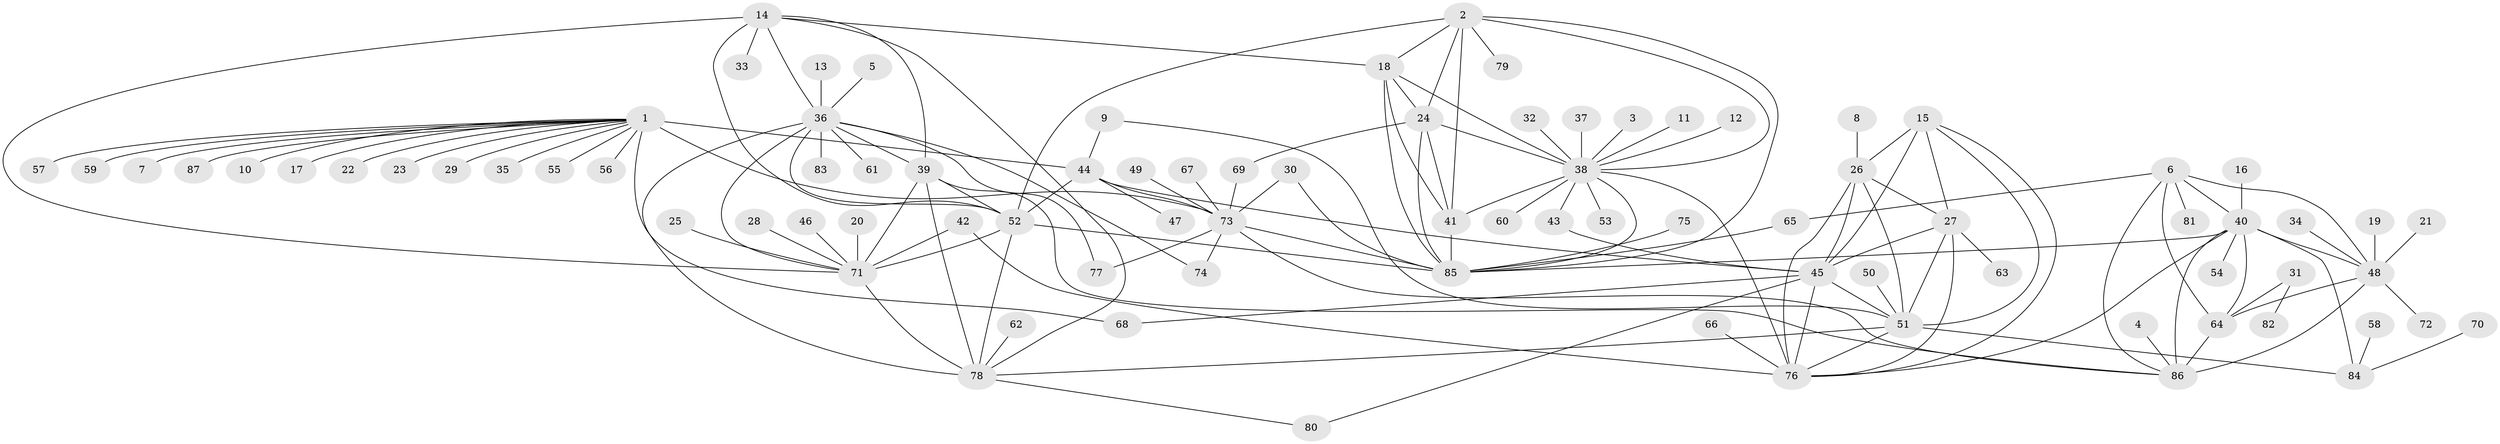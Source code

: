 // original degree distribution, {9: 0.05555555555555555, 12: 0.020833333333333332, 8: 0.06944444444444445, 11: 0.020833333333333332, 7: 0.027777777777777776, 13: 0.006944444444444444, 16: 0.013888888888888888, 14: 0.006944444444444444, 6: 0.006944444444444444, 10: 0.013888888888888888, 2: 0.1597222222222222, 1: 0.5763888888888888, 5: 0.006944444444444444, 3: 0.013888888888888888}
// Generated by graph-tools (version 1.1) at 2025/37/03/04/25 23:37:49]
// undirected, 87 vertices, 142 edges
graph export_dot {
  node [color=gray90,style=filled];
  1;
  2;
  3;
  4;
  5;
  6;
  7;
  8;
  9;
  10;
  11;
  12;
  13;
  14;
  15;
  16;
  17;
  18;
  19;
  20;
  21;
  22;
  23;
  24;
  25;
  26;
  27;
  28;
  29;
  30;
  31;
  32;
  33;
  34;
  35;
  36;
  37;
  38;
  39;
  40;
  41;
  42;
  43;
  44;
  45;
  46;
  47;
  48;
  49;
  50;
  51;
  52;
  53;
  54;
  55;
  56;
  57;
  58;
  59;
  60;
  61;
  62;
  63;
  64;
  65;
  66;
  67;
  68;
  69;
  70;
  71;
  72;
  73;
  74;
  75;
  76;
  77;
  78;
  79;
  80;
  81;
  82;
  83;
  84;
  85;
  86;
  87;
  1 -- 7 [weight=1.0];
  1 -- 10 [weight=1.0];
  1 -- 17 [weight=1.0];
  1 -- 22 [weight=1.0];
  1 -- 23 [weight=1.0];
  1 -- 29 [weight=1.0];
  1 -- 35 [weight=1.0];
  1 -- 44 [weight=8.0];
  1 -- 55 [weight=1.0];
  1 -- 56 [weight=1.0];
  1 -- 57 [weight=1.0];
  1 -- 59 [weight=1.0];
  1 -- 68 [weight=1.0];
  1 -- 73 [weight=4.0];
  1 -- 87 [weight=1.0];
  2 -- 18 [weight=1.0];
  2 -- 24 [weight=1.0];
  2 -- 38 [weight=1.0];
  2 -- 41 [weight=2.0];
  2 -- 52 [weight=1.0];
  2 -- 79 [weight=1.0];
  2 -- 85 [weight=1.0];
  3 -- 38 [weight=1.0];
  4 -- 86 [weight=1.0];
  5 -- 36 [weight=1.0];
  6 -- 40 [weight=1.0];
  6 -- 48 [weight=2.0];
  6 -- 64 [weight=1.0];
  6 -- 65 [weight=1.0];
  6 -- 81 [weight=1.0];
  6 -- 86 [weight=2.0];
  8 -- 26 [weight=1.0];
  9 -- 44 [weight=1.0];
  9 -- 51 [weight=1.0];
  11 -- 38 [weight=1.0];
  12 -- 38 [weight=1.0];
  13 -- 36 [weight=1.0];
  14 -- 18 [weight=1.0];
  14 -- 33 [weight=1.0];
  14 -- 36 [weight=1.0];
  14 -- 39 [weight=1.0];
  14 -- 52 [weight=1.0];
  14 -- 71 [weight=2.0];
  14 -- 78 [weight=1.0];
  15 -- 26 [weight=2.0];
  15 -- 27 [weight=1.0];
  15 -- 45 [weight=1.0];
  15 -- 51 [weight=1.0];
  15 -- 76 [weight=1.0];
  16 -- 40 [weight=1.0];
  18 -- 24 [weight=1.0];
  18 -- 38 [weight=1.0];
  18 -- 41 [weight=2.0];
  18 -- 85 [weight=1.0];
  19 -- 48 [weight=1.0];
  20 -- 71 [weight=1.0];
  21 -- 48 [weight=1.0];
  24 -- 38 [weight=1.0];
  24 -- 41 [weight=2.0];
  24 -- 69 [weight=1.0];
  24 -- 85 [weight=1.0];
  25 -- 71 [weight=1.0];
  26 -- 27 [weight=2.0];
  26 -- 45 [weight=2.0];
  26 -- 51 [weight=2.0];
  26 -- 76 [weight=2.0];
  27 -- 45 [weight=1.0];
  27 -- 51 [weight=1.0];
  27 -- 63 [weight=1.0];
  27 -- 76 [weight=1.0];
  28 -- 71 [weight=1.0];
  30 -- 73 [weight=1.0];
  30 -- 85 [weight=1.0];
  31 -- 64 [weight=1.0];
  31 -- 82 [weight=1.0];
  32 -- 38 [weight=1.0];
  34 -- 48 [weight=1.0];
  36 -- 39 [weight=1.0];
  36 -- 52 [weight=1.0];
  36 -- 61 [weight=1.0];
  36 -- 71 [weight=2.0];
  36 -- 74 [weight=1.0];
  36 -- 77 [weight=1.0];
  36 -- 78 [weight=1.0];
  36 -- 83 [weight=1.0];
  37 -- 38 [weight=1.0];
  38 -- 41 [weight=2.0];
  38 -- 43 [weight=1.0];
  38 -- 53 [weight=1.0];
  38 -- 60 [weight=1.0];
  38 -- 76 [weight=1.0];
  38 -- 85 [weight=1.0];
  39 -- 52 [weight=1.0];
  39 -- 71 [weight=2.0];
  39 -- 78 [weight=1.0];
  39 -- 86 [weight=1.0];
  40 -- 48 [weight=2.0];
  40 -- 54 [weight=1.0];
  40 -- 64 [weight=1.0];
  40 -- 76 [weight=1.0];
  40 -- 84 [weight=1.0];
  40 -- 85 [weight=1.0];
  40 -- 86 [weight=2.0];
  41 -- 85 [weight=2.0];
  42 -- 71 [weight=1.0];
  42 -- 76 [weight=1.0];
  43 -- 45 [weight=1.0];
  44 -- 45 [weight=1.0];
  44 -- 47 [weight=1.0];
  44 -- 52 [weight=1.0];
  44 -- 73 [weight=2.0];
  45 -- 51 [weight=1.0];
  45 -- 68 [weight=1.0];
  45 -- 76 [weight=1.0];
  45 -- 80 [weight=1.0];
  46 -- 71 [weight=1.0];
  48 -- 64 [weight=2.0];
  48 -- 72 [weight=1.0];
  48 -- 86 [weight=4.0];
  49 -- 73 [weight=1.0];
  50 -- 51 [weight=1.0];
  51 -- 76 [weight=1.0];
  51 -- 78 [weight=1.0];
  51 -- 84 [weight=1.0];
  52 -- 71 [weight=2.0];
  52 -- 78 [weight=1.0];
  52 -- 85 [weight=1.0];
  58 -- 84 [weight=1.0];
  62 -- 78 [weight=1.0];
  64 -- 86 [weight=2.0];
  65 -- 85 [weight=1.0];
  66 -- 76 [weight=1.0];
  67 -- 73 [weight=1.0];
  69 -- 73 [weight=1.0];
  70 -- 84 [weight=1.0];
  71 -- 78 [weight=2.0];
  73 -- 74 [weight=1.0];
  73 -- 77 [weight=1.0];
  73 -- 85 [weight=1.0];
  73 -- 86 [weight=1.0];
  75 -- 85 [weight=1.0];
  78 -- 80 [weight=1.0];
}
